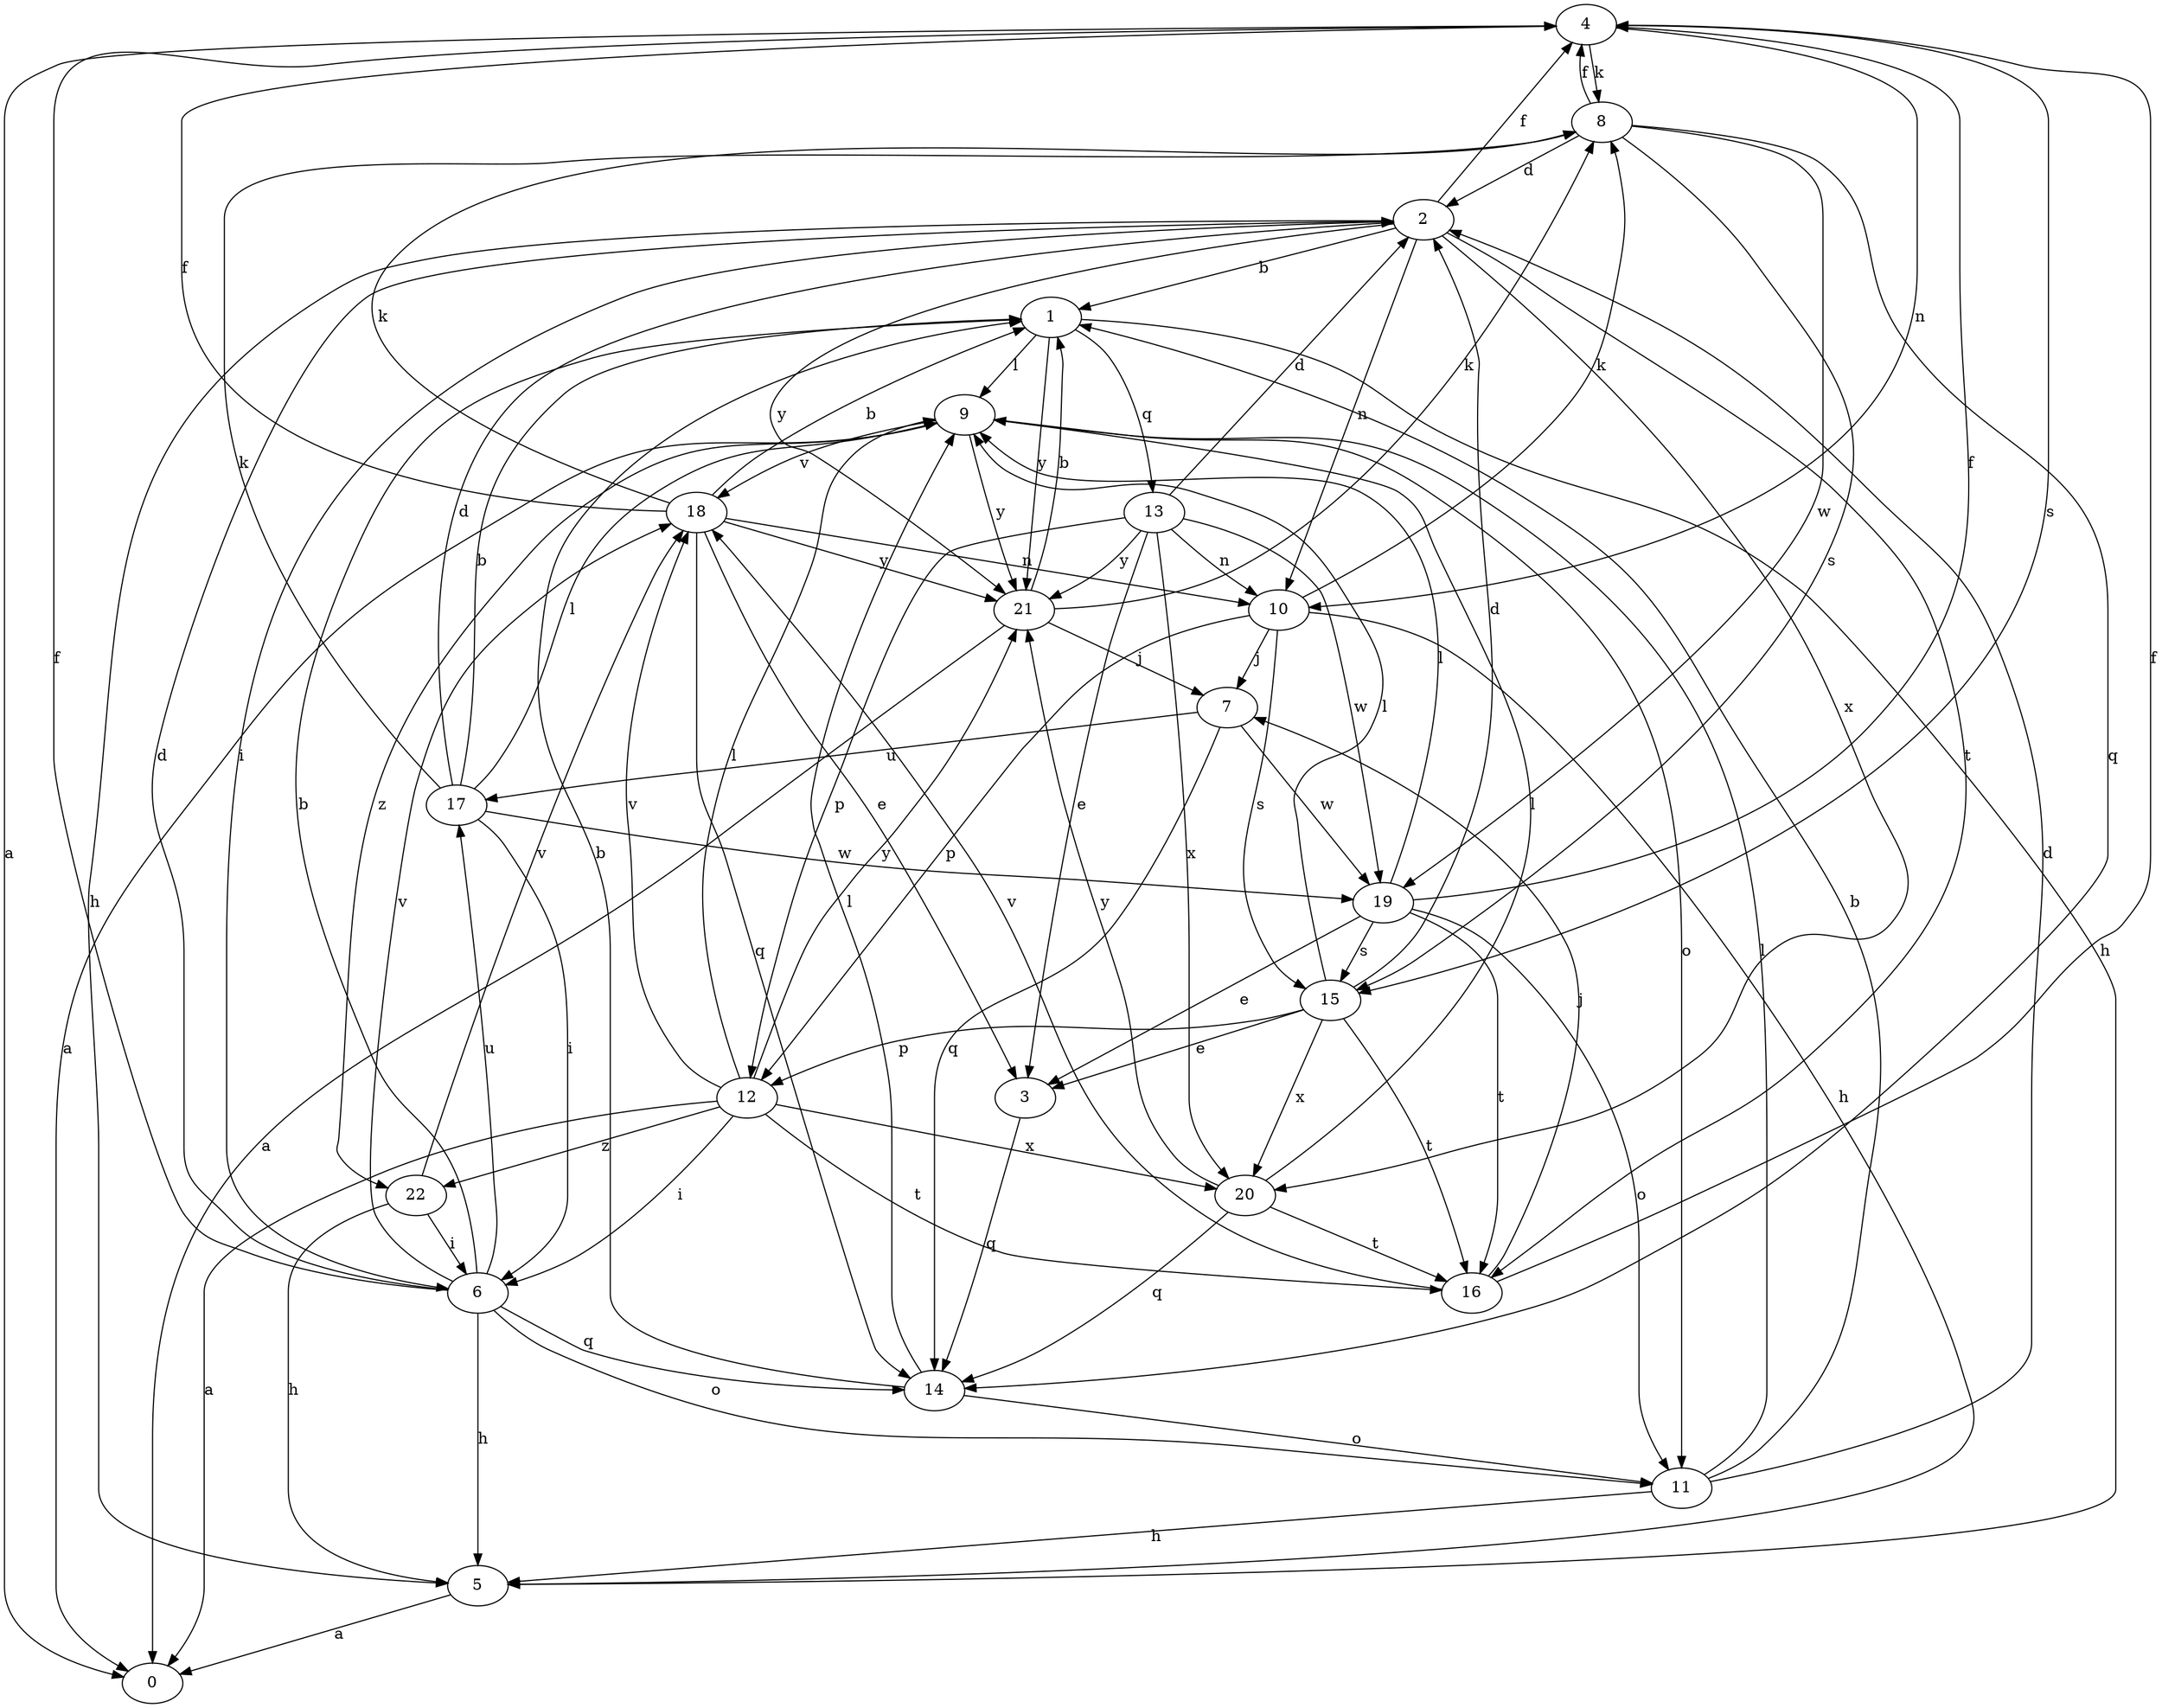 strict digraph  {
0;
1;
2;
3;
4;
5;
6;
7;
8;
9;
10;
11;
12;
13;
14;
15;
16;
17;
18;
19;
20;
21;
22;
1 -> 5  [label=h];
1 -> 9  [label=l];
1 -> 13  [label=q];
1 -> 21  [label=y];
2 -> 1  [label=b];
2 -> 4  [label=f];
2 -> 5  [label=h];
2 -> 6  [label=i];
2 -> 10  [label=n];
2 -> 16  [label=t];
2 -> 20  [label=x];
2 -> 21  [label=y];
3 -> 14  [label=q];
4 -> 0  [label=a];
4 -> 8  [label=k];
4 -> 10  [label=n];
4 -> 15  [label=s];
5 -> 0  [label=a];
6 -> 1  [label=b];
6 -> 2  [label=d];
6 -> 4  [label=f];
6 -> 5  [label=h];
6 -> 11  [label=o];
6 -> 14  [label=q];
6 -> 17  [label=u];
6 -> 18  [label=v];
7 -> 14  [label=q];
7 -> 17  [label=u];
7 -> 19  [label=w];
8 -> 2  [label=d];
8 -> 4  [label=f];
8 -> 14  [label=q];
8 -> 15  [label=s];
8 -> 19  [label=w];
9 -> 0  [label=a];
9 -> 11  [label=o];
9 -> 18  [label=v];
9 -> 21  [label=y];
9 -> 22  [label=z];
10 -> 5  [label=h];
10 -> 7  [label=j];
10 -> 8  [label=k];
10 -> 12  [label=p];
10 -> 15  [label=s];
11 -> 1  [label=b];
11 -> 2  [label=d];
11 -> 5  [label=h];
11 -> 9  [label=l];
12 -> 0  [label=a];
12 -> 6  [label=i];
12 -> 9  [label=l];
12 -> 16  [label=t];
12 -> 18  [label=v];
12 -> 20  [label=x];
12 -> 21  [label=y];
12 -> 22  [label=z];
13 -> 2  [label=d];
13 -> 3  [label=e];
13 -> 10  [label=n];
13 -> 12  [label=p];
13 -> 19  [label=w];
13 -> 20  [label=x];
13 -> 21  [label=y];
14 -> 1  [label=b];
14 -> 9  [label=l];
14 -> 11  [label=o];
15 -> 2  [label=d];
15 -> 3  [label=e];
15 -> 9  [label=l];
15 -> 12  [label=p];
15 -> 16  [label=t];
15 -> 20  [label=x];
16 -> 4  [label=f];
16 -> 7  [label=j];
16 -> 18  [label=v];
17 -> 1  [label=b];
17 -> 2  [label=d];
17 -> 6  [label=i];
17 -> 8  [label=k];
17 -> 9  [label=l];
17 -> 19  [label=w];
18 -> 1  [label=b];
18 -> 3  [label=e];
18 -> 4  [label=f];
18 -> 8  [label=k];
18 -> 10  [label=n];
18 -> 14  [label=q];
18 -> 21  [label=y];
19 -> 3  [label=e];
19 -> 4  [label=f];
19 -> 9  [label=l];
19 -> 11  [label=o];
19 -> 15  [label=s];
19 -> 16  [label=t];
20 -> 9  [label=l];
20 -> 14  [label=q];
20 -> 16  [label=t];
20 -> 21  [label=y];
21 -> 0  [label=a];
21 -> 1  [label=b];
21 -> 7  [label=j];
21 -> 8  [label=k];
22 -> 5  [label=h];
22 -> 6  [label=i];
22 -> 18  [label=v];
}

